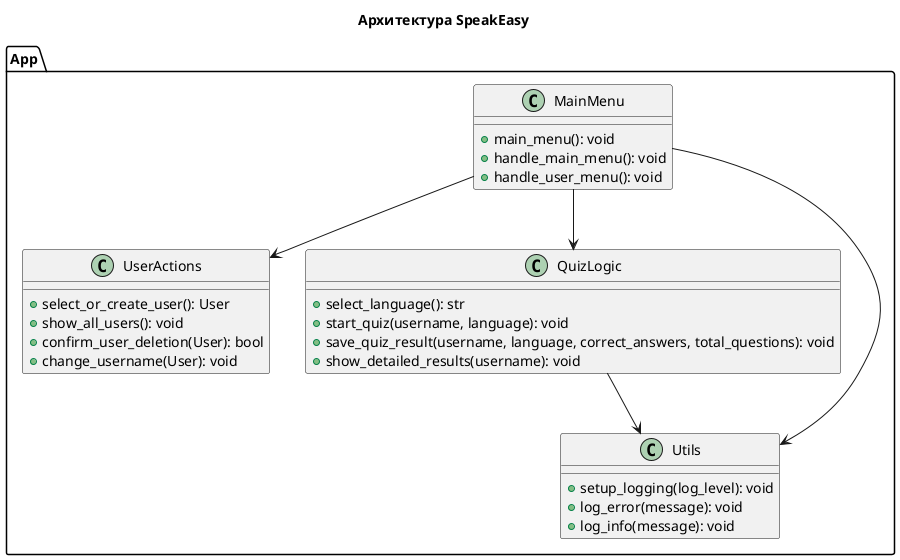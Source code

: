 @startuml
title Архитектура SpeakEasy

' Диаграмма классов
package "App" {
    class MainMenu {
        +main_menu(): void
        +handle_main_menu(): void
        +handle_user_menu(): void
    }

    class UserActions {
        +select_or_create_user(): User
        +show_all_users(): void
        +confirm_user_deletion(User): bool
        +change_username(User): void
    }

    class QuizLogic {
        +select_language(): str
        +start_quiz(username, language): void
        +save_quiz_result(username, language, correct_answers, total_questions): void
        +show_detailed_results(username): void
    }

    class Utils {
        +setup_logging(log_level): void
        +log_error(message): void
        +log_info(message): void
    }

    MainMenu --> UserActions
    MainMenu --> QuizLogic
    MainMenu --> Utils
    QuizLogic --> Utils
}

@enduml

' Диаграмма последовательности: Добавление пользователя
@startuml
title Диаграмма последовательности: Добавление пользователя

actor Пользователь as User
participant "Главное меню" as MainMenu
participant "Действия с пользователями" as UserActions
participant "База данных" as Database

User -> MainMenu: Запуск главного меню
MainMenu -> User: Введите имя пользователя
User -> MainMenu: Alice
MainMenu -> UserActions: select_or_create_user("Alice")
UserActions -> Database: Проверить наличие пользователя
Database --> UserActions: Пользователь не найден
UserActions -> Database: Добавить пользователя в базу данных
Database --> UserActions: Пользователь добавлен
UserActions --> MainMenu: Новый пользователь создан
MainMenu --> User: Пользователь Alice добавлен
@enduml

' Диаграмма последовательности: Прохождение викторины
@startuml
title Диаграмма последовательности: Прохождение викторины

actor Пользователь as User
participant "Главное меню" as MainMenu
participant "Логика викторины" as QuizLogic
participant "База данных" as Database

User -> MainMenu: Выбрать викторину
MainMenu -> QuizLogic: select_language()
QuizLogic -> User: Выберите язык
User -> QuizLogic: Английский → Русский

QuizLogic -> Database: Загрузить слова для языка "en"
Database --> QuizLogic: Список слов

loop На каждый вопрос
    QuizLogic -> User: Вопрос: Перевод слова "cat"?
    User -> QuizLogic: Ответ: "кот"
    QuizLogic -> QuizLogic: Проверка ответа
    alt Правильный ответ
        QuizLogic -> User: Правильно!
    else Неправильный ответ
        QuizLogic -> User: Неправильно. Правильный ответ: "кот"
    end
end

QuizLogic -> Database: Сохранить результаты викторины
Database --> QuizLogic: Результаты сохранены
QuizLogic --> User: Викторина завершена. Результаты: 3/5
@enduml
